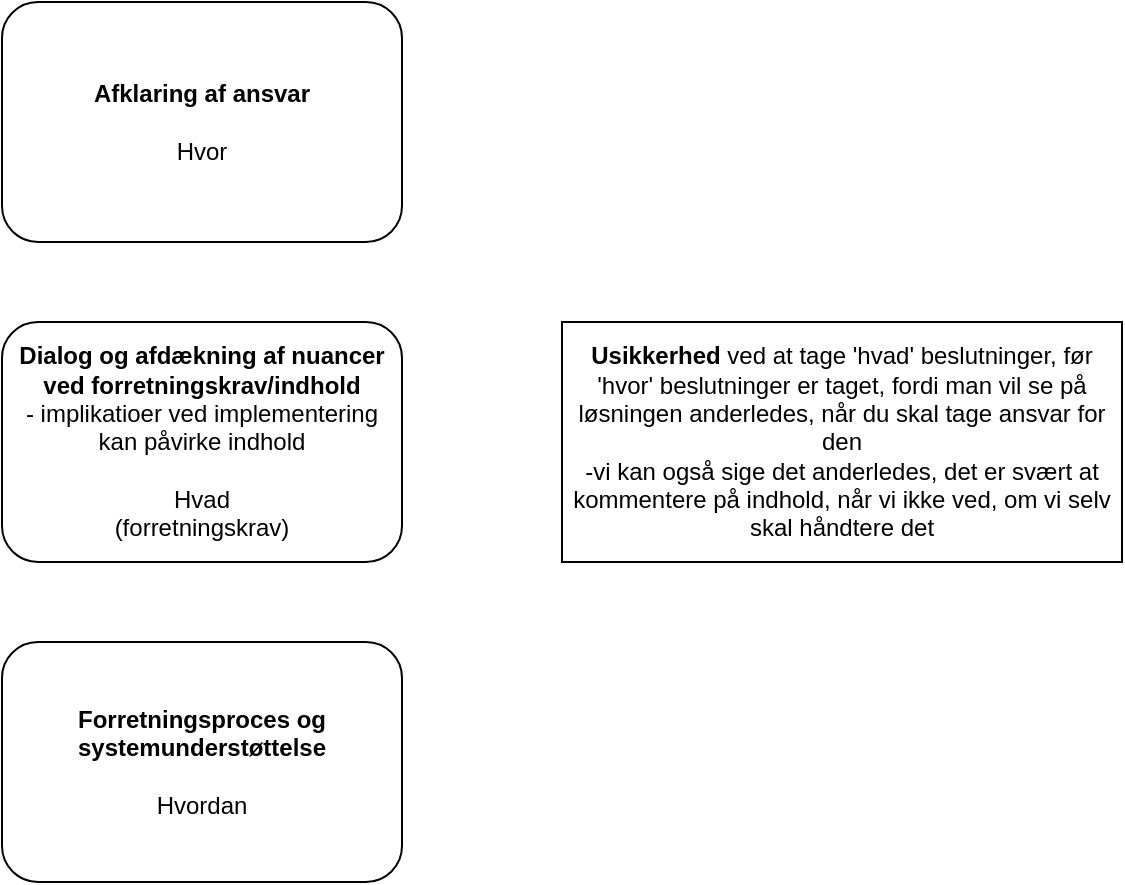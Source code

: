 <mxfile version="27.0.4">
  <diagram name="Page-1" id="kTTJu_AM28dHB4Vy3i_8">
    <mxGraphModel dx="1489" dy="665" grid="1" gridSize="10" guides="1" tooltips="1" connect="1" arrows="1" fold="1" page="1" pageScale="1" pageWidth="1654" pageHeight="1169" math="0" shadow="0">
      <root>
        <mxCell id="0" />
        <mxCell id="1" parent="0" />
        <mxCell id="CJ7JUIm8QIhLBexYKzp_-1" value="&lt;b&gt;Afklaring af ansvar&lt;/b&gt;&lt;div&gt;&lt;br&gt;&lt;/div&gt;&lt;div&gt;Hvor&lt;/div&gt;" style="rounded=1;whiteSpace=wrap;html=1;" vertex="1" parent="1">
          <mxGeometry x="80" y="80" width="200" height="120" as="geometry" />
        </mxCell>
        <mxCell id="CJ7JUIm8QIhLBexYKzp_-3" value="&lt;b&gt;Dialog og afdækning af nuancer ved forretningskrav/indhold&lt;/b&gt;&lt;div&gt;- implikatioer ved implementering kan påvirke indhold&lt;/div&gt;&lt;div&gt;&lt;br&gt;&lt;/div&gt;&lt;div&gt;Hvad&lt;/div&gt;&lt;div&gt;(forretningskrav)&lt;/div&gt;" style="rounded=1;whiteSpace=wrap;html=1;" vertex="1" parent="1">
          <mxGeometry x="80" y="240" width="200" height="120" as="geometry" />
        </mxCell>
        <mxCell id="CJ7JUIm8QIhLBexYKzp_-4" value="&lt;div&gt;&lt;b&gt;Forretningsproces og systemunderstøttelse&lt;/b&gt;&lt;/div&gt;&lt;div&gt;&lt;br&gt;&lt;/div&gt;&lt;div&gt;Hvordan&lt;/div&gt;" style="rounded=1;whiteSpace=wrap;html=1;" vertex="1" parent="1">
          <mxGeometry x="80" y="400" width="200" height="120" as="geometry" />
        </mxCell>
        <mxCell id="CJ7JUIm8QIhLBexYKzp_-5" value="&lt;b&gt;Usikkerhed &lt;/b&gt;ved at tage &#39;hvad&#39; beslutninger, før &#39;hvor&#39; beslutninger er taget, fordi man vil se på løsningen anderledes, når du skal tage ansvar for den&lt;div&gt;-vi kan også sige det anderledes, det er svært at kommentere på indhold, når vi ikke ved, om vi selv skal håndtere det&lt;/div&gt;" style="rounded=0;whiteSpace=wrap;html=1;" vertex="1" parent="1">
          <mxGeometry x="360" y="240" width="280" height="120" as="geometry" />
        </mxCell>
      </root>
    </mxGraphModel>
  </diagram>
</mxfile>
